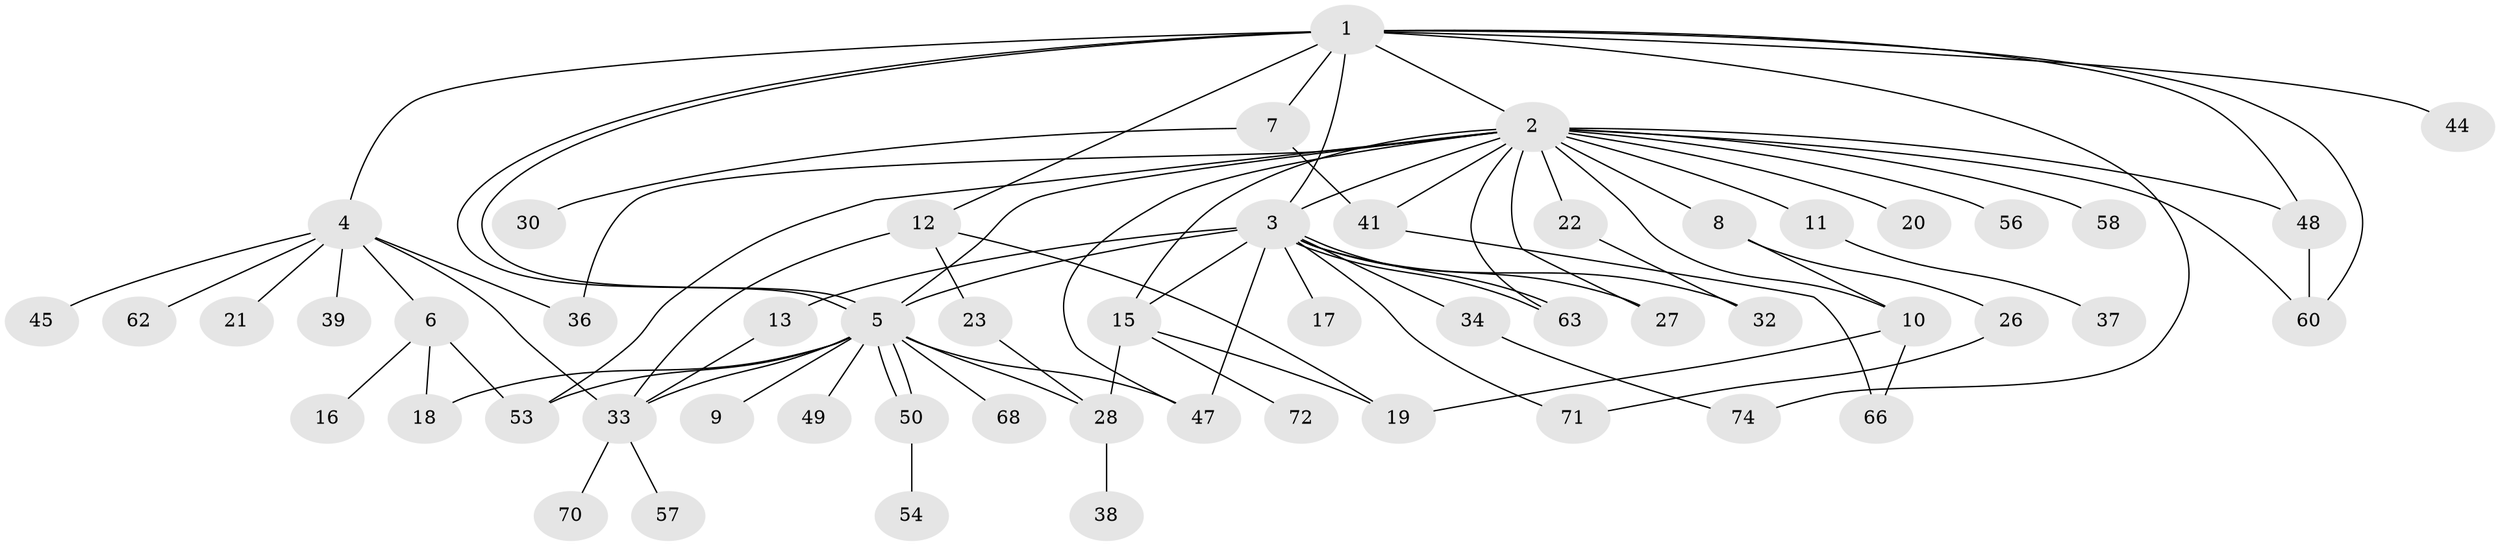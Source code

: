 // Generated by graph-tools (version 1.1) at 2025/51/02/27/25 19:51:59]
// undirected, 54 vertices, 84 edges
graph export_dot {
graph [start="1"]
  node [color=gray90,style=filled];
  1 [super="+55"];
  2 [super="+14"];
  3 [super="+69"];
  4 [super="+43"];
  5 [super="+67"];
  6 [super="+24"];
  7;
  8 [super="+29"];
  9;
  10;
  11;
  12 [super="+61"];
  13;
  15 [super="+25"];
  16;
  17 [super="+40"];
  18 [super="+59"];
  19;
  20;
  21 [super="+73"];
  22;
  23;
  26;
  27;
  28 [super="+31"];
  30;
  32 [super="+35"];
  33 [super="+42"];
  34;
  36;
  37;
  38;
  39 [super="+64"];
  41 [super="+46"];
  44;
  45;
  47;
  48 [super="+52"];
  49;
  50 [super="+51"];
  53 [super="+65"];
  54;
  56;
  57;
  58;
  60;
  62;
  63;
  66;
  68;
  70;
  71;
  72;
  74;
  1 -- 2;
  1 -- 4;
  1 -- 5;
  1 -- 5;
  1 -- 7;
  1 -- 12;
  1 -- 44;
  1 -- 48;
  1 -- 60;
  1 -- 74;
  1 -- 3;
  2 -- 3 [weight=2];
  2 -- 5;
  2 -- 8 [weight=2];
  2 -- 10;
  2 -- 11;
  2 -- 15;
  2 -- 20;
  2 -- 36;
  2 -- 47;
  2 -- 48 [weight=3];
  2 -- 60;
  2 -- 53 [weight=2];
  2 -- 22;
  2 -- 56;
  2 -- 58;
  2 -- 27;
  2 -- 63;
  2 -- 41;
  3 -- 5;
  3 -- 13;
  3 -- 15;
  3 -- 17;
  3 -- 27;
  3 -- 32;
  3 -- 34;
  3 -- 47;
  3 -- 63;
  3 -- 63;
  3 -- 71;
  4 -- 6;
  4 -- 21;
  4 -- 33;
  4 -- 36;
  4 -- 39;
  4 -- 45;
  4 -- 62;
  5 -- 9;
  5 -- 18;
  5 -- 28;
  5 -- 47;
  5 -- 49;
  5 -- 50;
  5 -- 50;
  5 -- 53;
  5 -- 68;
  5 -- 33;
  6 -- 16;
  6 -- 18;
  6 -- 53;
  7 -- 30;
  7 -- 41;
  8 -- 10;
  8 -- 26;
  10 -- 19;
  10 -- 66;
  11 -- 37;
  12 -- 23;
  12 -- 33;
  12 -- 19;
  13 -- 33;
  15 -- 19;
  15 -- 72;
  15 -- 28;
  22 -- 32;
  23 -- 28;
  26 -- 71;
  28 -- 38;
  33 -- 57;
  33 -- 70;
  34 -- 74;
  41 -- 66;
  48 -- 60;
  50 -- 54;
}
